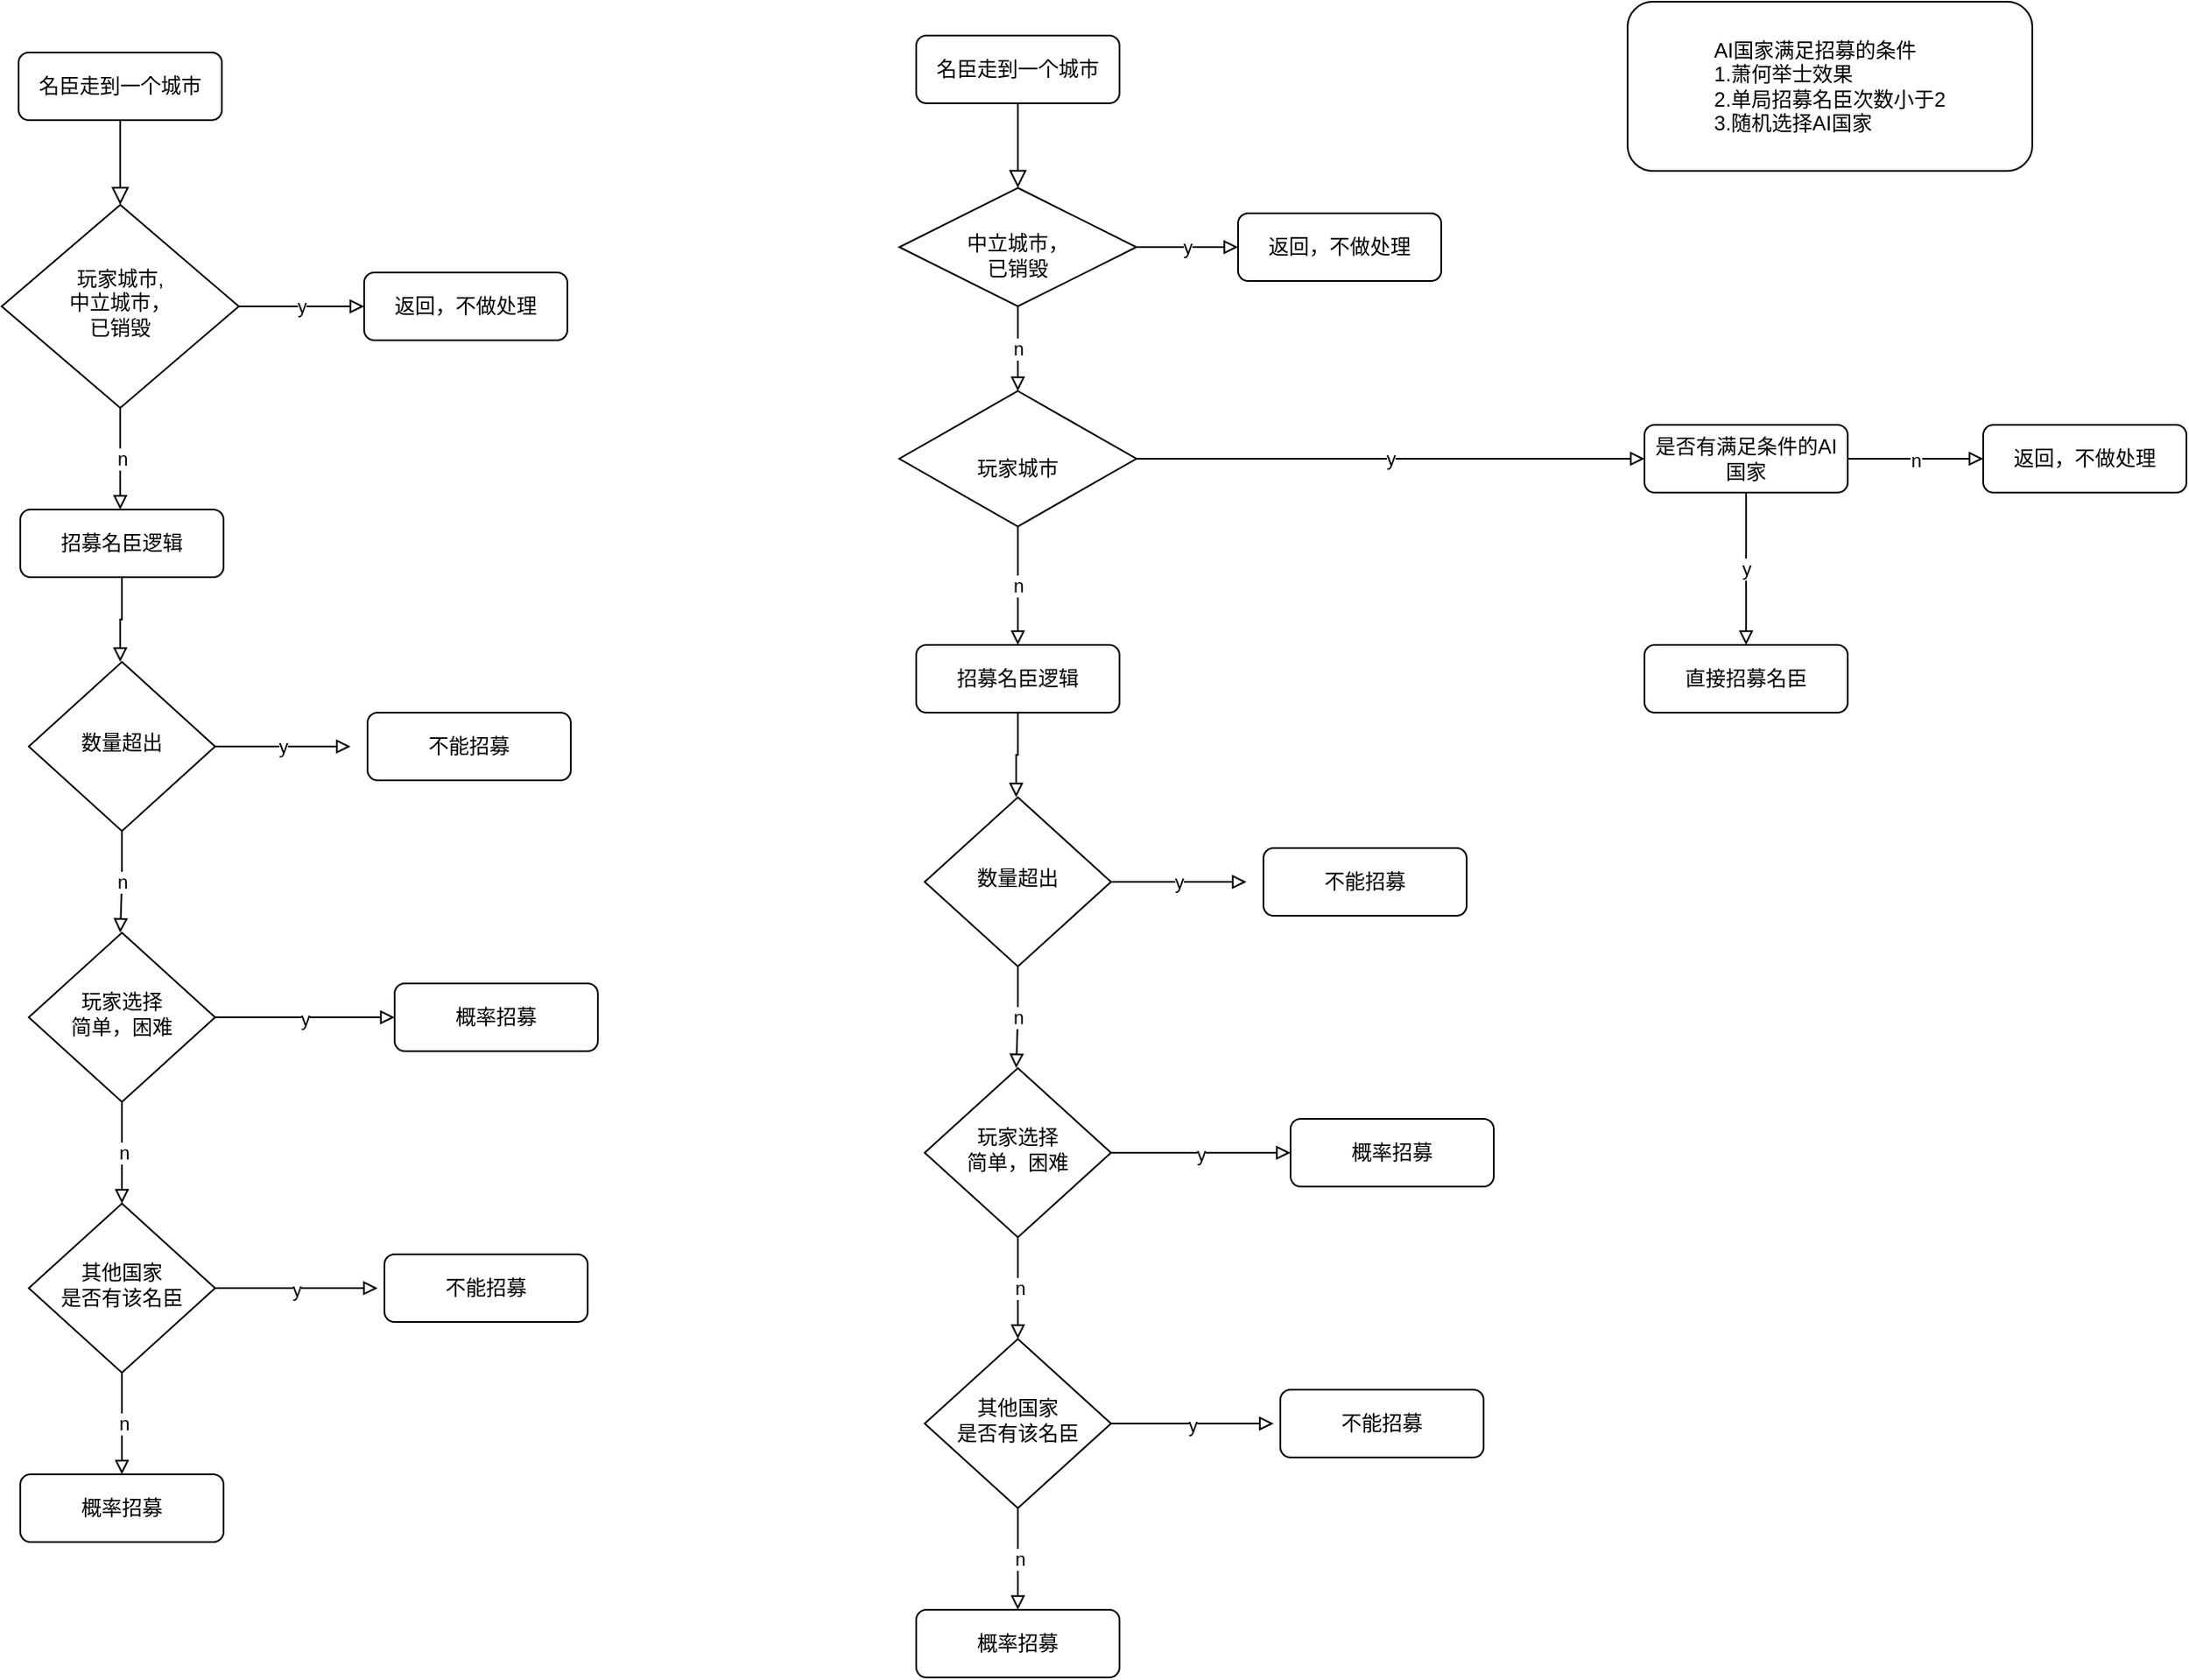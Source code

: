 <mxfile version="20.0.4" type="github">
  <diagram id="C5RBs43oDa-KdzZeNtuy" name="Page-1">
    <mxGraphModel dx="1422" dy="713" grid="1" gridSize="10" guides="1" tooltips="1" connect="1" arrows="1" fold="1" page="1" pageScale="1" pageWidth="827" pageHeight="1169" background="#ffffff" math="0" shadow="0">
      <root>
        <mxCell id="WIyWlLk6GJQsqaUBKTNV-0" />
        <mxCell id="WIyWlLk6GJQsqaUBKTNV-1" parent="WIyWlLk6GJQsqaUBKTNV-0" />
        <mxCell id="WIyWlLk6GJQsqaUBKTNV-2" value="" style="rounded=0;html=1;jettySize=auto;orthogonalLoop=1;fontSize=11;endArrow=block;endFill=0;endSize=8;strokeWidth=1;shadow=0;labelBackgroundColor=none;edgeStyle=orthogonalEdgeStyle;" parent="WIyWlLk6GJQsqaUBKTNV-1" source="WIyWlLk6GJQsqaUBKTNV-3" target="WIyWlLk6GJQsqaUBKTNV-6" edge="1">
          <mxGeometry relative="1" as="geometry" />
        </mxCell>
        <mxCell id="WIyWlLk6GJQsqaUBKTNV-3" value="名臣走到一个城市" style="rounded=1;whiteSpace=wrap;html=1;fontSize=12;glass=0;strokeWidth=1;shadow=0;" parent="WIyWlLk6GJQsqaUBKTNV-1" vertex="1">
          <mxGeometry x="150" y="80" width="120" height="40" as="geometry" />
        </mxCell>
        <mxCell id="c9j-OYmcgxdYEkMGAfNm-3" value="y" style="edgeStyle=orthogonalEdgeStyle;rounded=0;orthogonalLoop=1;jettySize=auto;html=1;entryX=0;entryY=0.5;entryDx=0;entryDy=0;startArrow=none;startFill=0;endArrow=block;endFill=0;strokeColor=default;" edge="1" parent="WIyWlLk6GJQsqaUBKTNV-1" source="WIyWlLk6GJQsqaUBKTNV-6" target="WIyWlLk6GJQsqaUBKTNV-7">
          <mxGeometry relative="1" as="geometry" />
        </mxCell>
        <mxCell id="c9j-OYmcgxdYEkMGAfNm-4" value="n" style="edgeStyle=orthogonalEdgeStyle;rounded=0;orthogonalLoop=1;jettySize=auto;html=1;startArrow=none;startFill=0;endArrow=block;endFill=0;strokeColor=default;" edge="1" parent="WIyWlLk6GJQsqaUBKTNV-1" source="WIyWlLk6GJQsqaUBKTNV-6">
          <mxGeometry relative="1" as="geometry">
            <mxPoint x="210" y="350" as="targetPoint" />
          </mxGeometry>
        </mxCell>
        <mxCell id="WIyWlLk6GJQsqaUBKTNV-6" value="玩家城市,&lt;br&gt;中立城市，&lt;br&gt;已销毁" style="rhombus;whiteSpace=wrap;html=1;shadow=0;fontFamily=Helvetica;fontSize=12;align=center;strokeWidth=1;spacing=6;spacingTop=-4;" parent="WIyWlLk6GJQsqaUBKTNV-1" vertex="1">
          <mxGeometry x="140" y="170" width="140" height="120" as="geometry" />
        </mxCell>
        <mxCell id="WIyWlLk6GJQsqaUBKTNV-7" value="返回，不做处理" style="rounded=1;whiteSpace=wrap;html=1;fontSize=12;glass=0;strokeWidth=1;shadow=0;" parent="WIyWlLk6GJQsqaUBKTNV-1" vertex="1">
          <mxGeometry x="354" y="210" width="120" height="40" as="geometry" />
        </mxCell>
        <mxCell id="c9j-OYmcgxdYEkMGAfNm-12" style="edgeStyle=orthogonalEdgeStyle;rounded=0;orthogonalLoop=1;jettySize=auto;html=1;startArrow=none;startFill=0;endArrow=block;endFill=0;strokeColor=default;" edge="1" parent="WIyWlLk6GJQsqaUBKTNV-1" source="c9j-OYmcgxdYEkMGAfNm-6">
          <mxGeometry relative="1" as="geometry">
            <mxPoint x="210" y="440" as="targetPoint" />
            <Array as="points">
              <mxPoint x="211" y="415" />
              <mxPoint x="210" y="415" />
            </Array>
          </mxGeometry>
        </mxCell>
        <mxCell id="c9j-OYmcgxdYEkMGAfNm-6" value="招募名臣逻辑" style="rounded=1;whiteSpace=wrap;html=1;fontSize=12;glass=0;strokeWidth=1;shadow=0;" vertex="1" parent="WIyWlLk6GJQsqaUBKTNV-1">
          <mxGeometry x="151" y="350" width="120" height="40" as="geometry" />
        </mxCell>
        <mxCell id="c9j-OYmcgxdYEkMGAfNm-9" value="y" style="edgeStyle=orthogonalEdgeStyle;rounded=0;orthogonalLoop=1;jettySize=auto;html=1;startArrow=none;startFill=0;endArrow=block;endFill=0;strokeColor=default;" edge="1" parent="WIyWlLk6GJQsqaUBKTNV-1">
          <mxGeometry relative="1" as="geometry">
            <mxPoint x="346" y="490" as="targetPoint" />
            <mxPoint x="266" y="490" as="sourcePoint" />
          </mxGeometry>
        </mxCell>
        <mxCell id="c9j-OYmcgxdYEkMGAfNm-10" value="不能招募" style="rounded=1;whiteSpace=wrap;html=1;fontSize=12;glass=0;strokeWidth=1;shadow=0;" vertex="1" parent="WIyWlLk6GJQsqaUBKTNV-1">
          <mxGeometry x="356" y="470" width="120" height="40" as="geometry" />
        </mxCell>
        <mxCell id="c9j-OYmcgxdYEkMGAfNm-13" value="n" style="edgeStyle=orthogonalEdgeStyle;rounded=0;orthogonalLoop=1;jettySize=auto;html=1;startArrow=none;startFill=0;endArrow=block;endFill=0;strokeColor=default;" edge="1" parent="WIyWlLk6GJQsqaUBKTNV-1" source="c9j-OYmcgxdYEkMGAfNm-11">
          <mxGeometry relative="1" as="geometry">
            <mxPoint x="210" y="600" as="targetPoint" />
          </mxGeometry>
        </mxCell>
        <mxCell id="c9j-OYmcgxdYEkMGAfNm-11" value="数量超出" style="rhombus;whiteSpace=wrap;html=1;shadow=0;fontFamily=Helvetica;fontSize=12;align=center;strokeWidth=1;spacing=6;spacingTop=-4;" vertex="1" parent="WIyWlLk6GJQsqaUBKTNV-1">
          <mxGeometry x="156" y="440" width="110" height="100" as="geometry" />
        </mxCell>
        <mxCell id="c9j-OYmcgxdYEkMGAfNm-15" value="y" style="edgeStyle=orthogonalEdgeStyle;rounded=0;orthogonalLoop=1;jettySize=auto;html=1;startArrow=none;startFill=0;endArrow=block;endFill=0;strokeColor=default;" edge="1" parent="WIyWlLk6GJQsqaUBKTNV-1" source="c9j-OYmcgxdYEkMGAfNm-14">
          <mxGeometry relative="1" as="geometry">
            <mxPoint x="372" y="650" as="targetPoint" />
          </mxGeometry>
        </mxCell>
        <mxCell id="c9j-OYmcgxdYEkMGAfNm-17" value="n" style="edgeStyle=orthogonalEdgeStyle;rounded=0;orthogonalLoop=1;jettySize=auto;html=1;startArrow=none;startFill=0;endArrow=block;endFill=0;strokeColor=default;" edge="1" parent="WIyWlLk6GJQsqaUBKTNV-1" source="c9j-OYmcgxdYEkMGAfNm-14">
          <mxGeometry relative="1" as="geometry">
            <mxPoint x="211" y="760" as="targetPoint" />
          </mxGeometry>
        </mxCell>
        <mxCell id="c9j-OYmcgxdYEkMGAfNm-14" value="玩家选择&lt;br&gt;简单，困难" style="rhombus;whiteSpace=wrap;html=1;shadow=0;fontFamily=Helvetica;fontSize=12;align=center;strokeWidth=1;spacing=6;spacingTop=-4;" vertex="1" parent="WIyWlLk6GJQsqaUBKTNV-1">
          <mxGeometry x="156" y="600" width="110" height="100" as="geometry" />
        </mxCell>
        <mxCell id="c9j-OYmcgxdYEkMGAfNm-16" value="概率招募" style="rounded=1;whiteSpace=wrap;html=1;fontSize=12;glass=0;strokeWidth=1;shadow=0;" vertex="1" parent="WIyWlLk6GJQsqaUBKTNV-1">
          <mxGeometry x="372" y="630" width="120" height="40" as="geometry" />
        </mxCell>
        <mxCell id="c9j-OYmcgxdYEkMGAfNm-19" value="y" style="edgeStyle=orthogonalEdgeStyle;rounded=0;orthogonalLoop=1;jettySize=auto;html=1;startArrow=none;startFill=0;endArrow=block;endFill=0;strokeColor=default;" edge="1" parent="WIyWlLk6GJQsqaUBKTNV-1" source="c9j-OYmcgxdYEkMGAfNm-18">
          <mxGeometry relative="1" as="geometry">
            <mxPoint x="362" y="810" as="targetPoint" />
          </mxGeometry>
        </mxCell>
        <mxCell id="c9j-OYmcgxdYEkMGAfNm-22" value="n" style="edgeStyle=orthogonalEdgeStyle;rounded=0;orthogonalLoop=1;jettySize=auto;html=1;startArrow=none;startFill=0;endArrow=block;endFill=0;strokeColor=default;" edge="1" parent="WIyWlLk6GJQsqaUBKTNV-1" source="c9j-OYmcgxdYEkMGAfNm-18">
          <mxGeometry relative="1" as="geometry">
            <mxPoint x="211" y="920" as="targetPoint" />
          </mxGeometry>
        </mxCell>
        <mxCell id="c9j-OYmcgxdYEkMGAfNm-18" value="其他国家&lt;br&gt;是否有该名臣" style="rhombus;whiteSpace=wrap;html=1;shadow=0;fontFamily=Helvetica;fontSize=12;align=center;strokeWidth=1;spacing=6;spacingTop=-4;" vertex="1" parent="WIyWlLk6GJQsqaUBKTNV-1">
          <mxGeometry x="156" y="760" width="110" height="100" as="geometry" />
        </mxCell>
        <mxCell id="c9j-OYmcgxdYEkMGAfNm-20" value="不能招募" style="rounded=1;whiteSpace=wrap;html=1;fontSize=12;glass=0;strokeWidth=1;shadow=0;" vertex="1" parent="WIyWlLk6GJQsqaUBKTNV-1">
          <mxGeometry x="366" y="790" width="120" height="40" as="geometry" />
        </mxCell>
        <mxCell id="c9j-OYmcgxdYEkMGAfNm-21" value="概率招募" style="rounded=1;whiteSpace=wrap;html=1;fontSize=12;glass=0;strokeWidth=1;shadow=0;" vertex="1" parent="WIyWlLk6GJQsqaUBKTNV-1">
          <mxGeometry x="151" y="920" width="120" height="40" as="geometry" />
        </mxCell>
        <mxCell id="c9j-OYmcgxdYEkMGAfNm-23" value="" style="rounded=0;html=1;jettySize=auto;orthogonalLoop=1;fontSize=11;endArrow=block;endFill=0;endSize=8;strokeWidth=1;shadow=0;labelBackgroundColor=none;edgeStyle=orthogonalEdgeStyle;" edge="1" parent="WIyWlLk6GJQsqaUBKTNV-1" source="c9j-OYmcgxdYEkMGAfNm-24" target="c9j-OYmcgxdYEkMGAfNm-27">
          <mxGeometry relative="1" as="geometry" />
        </mxCell>
        <mxCell id="c9j-OYmcgxdYEkMGAfNm-24" value="名臣走到一个城市" style="rounded=1;whiteSpace=wrap;html=1;fontSize=12;glass=0;strokeWidth=1;shadow=0;" vertex="1" parent="WIyWlLk6GJQsqaUBKTNV-1">
          <mxGeometry x="680" y="70" width="120" height="40" as="geometry" />
        </mxCell>
        <mxCell id="c9j-OYmcgxdYEkMGAfNm-25" value="y" style="edgeStyle=orthogonalEdgeStyle;rounded=0;orthogonalLoop=1;jettySize=auto;html=1;entryX=0;entryY=0.5;entryDx=0;entryDy=0;startArrow=none;startFill=0;endArrow=block;endFill=0;strokeColor=default;" edge="1" parent="WIyWlLk6GJQsqaUBKTNV-1" source="c9j-OYmcgxdYEkMGAfNm-27" target="c9j-OYmcgxdYEkMGAfNm-28">
          <mxGeometry relative="1" as="geometry" />
        </mxCell>
        <mxCell id="c9j-OYmcgxdYEkMGAfNm-45" value="n" style="edgeStyle=orthogonalEdgeStyle;rounded=0;orthogonalLoop=1;jettySize=auto;html=1;entryX=0.5;entryY=0;entryDx=0;entryDy=0;startArrow=none;startFill=0;endArrow=block;endFill=0;strokeColor=default;" edge="1" parent="WIyWlLk6GJQsqaUBKTNV-1" source="c9j-OYmcgxdYEkMGAfNm-27" target="c9j-OYmcgxdYEkMGAfNm-44">
          <mxGeometry relative="1" as="geometry" />
        </mxCell>
        <mxCell id="c9j-OYmcgxdYEkMGAfNm-27" value="&lt;br&gt;中立城市，&lt;br&gt;已销毁" style="rhombus;whiteSpace=wrap;html=1;shadow=0;fontFamily=Helvetica;fontSize=12;align=center;strokeWidth=1;spacing=6;spacingTop=-4;" vertex="1" parent="WIyWlLk6GJQsqaUBKTNV-1">
          <mxGeometry x="670" y="160" width="140" height="70" as="geometry" />
        </mxCell>
        <mxCell id="c9j-OYmcgxdYEkMGAfNm-28" value="返回，不做处理" style="rounded=1;whiteSpace=wrap;html=1;fontSize=12;glass=0;strokeWidth=1;shadow=0;" vertex="1" parent="WIyWlLk6GJQsqaUBKTNV-1">
          <mxGeometry x="870" y="175" width="120" height="40" as="geometry" />
        </mxCell>
        <mxCell id="c9j-OYmcgxdYEkMGAfNm-30" value="直接招募名臣" style="rounded=1;whiteSpace=wrap;html=1;fontSize=12;glass=0;strokeWidth=1;shadow=0;" vertex="1" parent="WIyWlLk6GJQsqaUBKTNV-1">
          <mxGeometry x="1110" y="430" width="120" height="40" as="geometry" />
        </mxCell>
        <mxCell id="c9j-OYmcgxdYEkMGAfNm-54" value="y" style="edgeStyle=orthogonalEdgeStyle;rounded=0;orthogonalLoop=1;jettySize=auto;html=1;startArrow=none;startFill=0;endArrow=block;endFill=0;strokeColor=default;entryX=0;entryY=0.5;entryDx=0;entryDy=0;" edge="1" parent="WIyWlLk6GJQsqaUBKTNV-1" source="c9j-OYmcgxdYEkMGAfNm-44" target="c9j-OYmcgxdYEkMGAfNm-47">
          <mxGeometry relative="1" as="geometry">
            <mxPoint x="1070" y="320" as="targetPoint" />
          </mxGeometry>
        </mxCell>
        <mxCell id="c9j-OYmcgxdYEkMGAfNm-70" value="n" style="edgeStyle=orthogonalEdgeStyle;rounded=0;orthogonalLoop=1;jettySize=auto;html=1;entryX=0.5;entryY=0;entryDx=0;entryDy=0;startArrow=none;startFill=0;endArrow=block;endFill=0;strokeColor=default;" edge="1" parent="WIyWlLk6GJQsqaUBKTNV-1" source="c9j-OYmcgxdYEkMGAfNm-44" target="c9j-OYmcgxdYEkMGAfNm-56">
          <mxGeometry relative="1" as="geometry" />
        </mxCell>
        <mxCell id="c9j-OYmcgxdYEkMGAfNm-44" value="&lt;br&gt;玩家城市" style="rhombus;whiteSpace=wrap;html=1;shadow=0;fontFamily=Helvetica;fontSize=12;align=center;strokeWidth=1;spacing=6;spacingTop=-4;" vertex="1" parent="WIyWlLk6GJQsqaUBKTNV-1">
          <mxGeometry x="670" y="280" width="140" height="80" as="geometry" />
        </mxCell>
        <mxCell id="c9j-OYmcgxdYEkMGAfNm-49" value="n" style="edgeStyle=orthogonalEdgeStyle;rounded=0;orthogonalLoop=1;jettySize=auto;html=1;startArrow=none;startFill=0;endArrow=block;endFill=0;strokeColor=default;" edge="1" parent="WIyWlLk6GJQsqaUBKTNV-1" source="c9j-OYmcgxdYEkMGAfNm-47">
          <mxGeometry relative="1" as="geometry">
            <mxPoint x="1310" y="320" as="targetPoint" />
          </mxGeometry>
        </mxCell>
        <mxCell id="c9j-OYmcgxdYEkMGAfNm-52" value="y" style="edgeStyle=orthogonalEdgeStyle;rounded=0;orthogonalLoop=1;jettySize=auto;html=1;entryX=0.5;entryY=0;entryDx=0;entryDy=0;startArrow=none;startFill=0;endArrow=block;endFill=0;strokeColor=default;" edge="1" parent="WIyWlLk6GJQsqaUBKTNV-1" source="c9j-OYmcgxdYEkMGAfNm-47" target="c9j-OYmcgxdYEkMGAfNm-30">
          <mxGeometry relative="1" as="geometry" />
        </mxCell>
        <mxCell id="c9j-OYmcgxdYEkMGAfNm-47" value="是否有满足条件的AI国家" style="rounded=1;whiteSpace=wrap;html=1;fontSize=12;glass=0;strokeWidth=1;shadow=0;" vertex="1" parent="WIyWlLk6GJQsqaUBKTNV-1">
          <mxGeometry x="1110" y="300" width="120" height="40" as="geometry" />
        </mxCell>
        <mxCell id="c9j-OYmcgxdYEkMGAfNm-50" value="返回，不做处理" style="rounded=1;whiteSpace=wrap;html=1;fontSize=12;glass=0;strokeWidth=1;shadow=0;" vertex="1" parent="WIyWlLk6GJQsqaUBKTNV-1">
          <mxGeometry x="1310" y="300" width="120" height="40" as="geometry" />
        </mxCell>
        <mxCell id="c9j-OYmcgxdYEkMGAfNm-53" value="&lt;div style=&quot;text-align: justify;&quot;&gt;&lt;span style=&quot;background-color: initial;&quot;&gt;AI国家满足招募的条件&lt;/span&gt;&lt;/div&gt;&lt;div style=&quot;text-align: justify;&quot;&gt;&lt;span style=&quot;background-color: initial;&quot;&gt;1.萧何举士效果&lt;/span&gt;&lt;/div&gt;&lt;div style=&quot;text-align: justify;&quot;&gt;&lt;span style=&quot;background-color: initial;&quot;&gt;2.单局招募名臣次数小于2&lt;/span&gt;&lt;/div&gt;&lt;div style=&quot;text-align: justify;&quot;&gt;&lt;span style=&quot;background-color: initial;&quot;&gt;3.随机选择AI国家&lt;/span&gt;&lt;/div&gt;" style="rounded=1;whiteSpace=wrap;html=1;fontSize=12;glass=0;strokeWidth=1;shadow=0;align=center;" vertex="1" parent="WIyWlLk6GJQsqaUBKTNV-1">
          <mxGeometry x="1100" y="50" width="239" height="100" as="geometry" />
        </mxCell>
        <mxCell id="c9j-OYmcgxdYEkMGAfNm-55" style="edgeStyle=orthogonalEdgeStyle;rounded=0;orthogonalLoop=1;jettySize=auto;html=1;startArrow=none;startFill=0;endArrow=block;endFill=0;strokeColor=default;" edge="1" parent="WIyWlLk6GJQsqaUBKTNV-1" source="c9j-OYmcgxdYEkMGAfNm-56">
          <mxGeometry relative="1" as="geometry">
            <mxPoint x="739" y="520" as="targetPoint" />
            <Array as="points">
              <mxPoint x="740" y="495" />
              <mxPoint x="739" y="495" />
            </Array>
          </mxGeometry>
        </mxCell>
        <mxCell id="c9j-OYmcgxdYEkMGAfNm-56" value="招募名臣逻辑" style="rounded=1;whiteSpace=wrap;html=1;fontSize=12;glass=0;strokeWidth=1;shadow=0;" vertex="1" parent="WIyWlLk6GJQsqaUBKTNV-1">
          <mxGeometry x="680" y="430" width="120" height="40" as="geometry" />
        </mxCell>
        <mxCell id="c9j-OYmcgxdYEkMGAfNm-57" value="y" style="edgeStyle=orthogonalEdgeStyle;rounded=0;orthogonalLoop=1;jettySize=auto;html=1;startArrow=none;startFill=0;endArrow=block;endFill=0;strokeColor=default;" edge="1" parent="WIyWlLk6GJQsqaUBKTNV-1">
          <mxGeometry relative="1" as="geometry">
            <mxPoint x="875" y="570" as="targetPoint" />
            <mxPoint x="795" y="570" as="sourcePoint" />
          </mxGeometry>
        </mxCell>
        <mxCell id="c9j-OYmcgxdYEkMGAfNm-58" value="不能招募" style="rounded=1;whiteSpace=wrap;html=1;fontSize=12;glass=0;strokeWidth=1;shadow=0;" vertex="1" parent="WIyWlLk6GJQsqaUBKTNV-1">
          <mxGeometry x="885" y="550" width="120" height="40" as="geometry" />
        </mxCell>
        <mxCell id="c9j-OYmcgxdYEkMGAfNm-59" value="n" style="edgeStyle=orthogonalEdgeStyle;rounded=0;orthogonalLoop=1;jettySize=auto;html=1;startArrow=none;startFill=0;endArrow=block;endFill=0;strokeColor=default;" edge="1" parent="WIyWlLk6GJQsqaUBKTNV-1" source="c9j-OYmcgxdYEkMGAfNm-60">
          <mxGeometry relative="1" as="geometry">
            <mxPoint x="739" y="680" as="targetPoint" />
          </mxGeometry>
        </mxCell>
        <mxCell id="c9j-OYmcgxdYEkMGAfNm-60" value="数量超出" style="rhombus;whiteSpace=wrap;html=1;shadow=0;fontFamily=Helvetica;fontSize=12;align=center;strokeWidth=1;spacing=6;spacingTop=-4;" vertex="1" parent="WIyWlLk6GJQsqaUBKTNV-1">
          <mxGeometry x="685" y="520" width="110" height="100" as="geometry" />
        </mxCell>
        <mxCell id="c9j-OYmcgxdYEkMGAfNm-61" value="y" style="edgeStyle=orthogonalEdgeStyle;rounded=0;orthogonalLoop=1;jettySize=auto;html=1;startArrow=none;startFill=0;endArrow=block;endFill=0;strokeColor=default;" edge="1" parent="WIyWlLk6GJQsqaUBKTNV-1" source="c9j-OYmcgxdYEkMGAfNm-63">
          <mxGeometry relative="1" as="geometry">
            <mxPoint x="901" y="730" as="targetPoint" />
          </mxGeometry>
        </mxCell>
        <mxCell id="c9j-OYmcgxdYEkMGAfNm-62" value="n" style="edgeStyle=orthogonalEdgeStyle;rounded=0;orthogonalLoop=1;jettySize=auto;html=1;startArrow=none;startFill=0;endArrow=block;endFill=0;strokeColor=default;" edge="1" parent="WIyWlLk6GJQsqaUBKTNV-1" source="c9j-OYmcgxdYEkMGAfNm-63">
          <mxGeometry relative="1" as="geometry">
            <mxPoint x="740" y="840" as="targetPoint" />
          </mxGeometry>
        </mxCell>
        <mxCell id="c9j-OYmcgxdYEkMGAfNm-63" value="玩家选择&lt;br&gt;简单，困难" style="rhombus;whiteSpace=wrap;html=1;shadow=0;fontFamily=Helvetica;fontSize=12;align=center;strokeWidth=1;spacing=6;spacingTop=-4;" vertex="1" parent="WIyWlLk6GJQsqaUBKTNV-1">
          <mxGeometry x="685" y="680" width="110" height="100" as="geometry" />
        </mxCell>
        <mxCell id="c9j-OYmcgxdYEkMGAfNm-64" value="概率招募" style="rounded=1;whiteSpace=wrap;html=1;fontSize=12;glass=0;strokeWidth=1;shadow=0;" vertex="1" parent="WIyWlLk6GJQsqaUBKTNV-1">
          <mxGeometry x="901" y="710" width="120" height="40" as="geometry" />
        </mxCell>
        <mxCell id="c9j-OYmcgxdYEkMGAfNm-65" value="y" style="edgeStyle=orthogonalEdgeStyle;rounded=0;orthogonalLoop=1;jettySize=auto;html=1;startArrow=none;startFill=0;endArrow=block;endFill=0;strokeColor=default;" edge="1" parent="WIyWlLk6GJQsqaUBKTNV-1" source="c9j-OYmcgxdYEkMGAfNm-67">
          <mxGeometry relative="1" as="geometry">
            <mxPoint x="891" y="890" as="targetPoint" />
          </mxGeometry>
        </mxCell>
        <mxCell id="c9j-OYmcgxdYEkMGAfNm-66" value="n" style="edgeStyle=orthogonalEdgeStyle;rounded=0;orthogonalLoop=1;jettySize=auto;html=1;startArrow=none;startFill=0;endArrow=block;endFill=0;strokeColor=default;" edge="1" parent="WIyWlLk6GJQsqaUBKTNV-1" source="c9j-OYmcgxdYEkMGAfNm-67">
          <mxGeometry relative="1" as="geometry">
            <mxPoint x="740" y="1000" as="targetPoint" />
          </mxGeometry>
        </mxCell>
        <mxCell id="c9j-OYmcgxdYEkMGAfNm-67" value="其他国家&lt;br&gt;是否有该名臣" style="rhombus;whiteSpace=wrap;html=1;shadow=0;fontFamily=Helvetica;fontSize=12;align=center;strokeWidth=1;spacing=6;spacingTop=-4;" vertex="1" parent="WIyWlLk6GJQsqaUBKTNV-1">
          <mxGeometry x="685" y="840" width="110" height="100" as="geometry" />
        </mxCell>
        <mxCell id="c9j-OYmcgxdYEkMGAfNm-68" value="不能招募" style="rounded=1;whiteSpace=wrap;html=1;fontSize=12;glass=0;strokeWidth=1;shadow=0;" vertex="1" parent="WIyWlLk6GJQsqaUBKTNV-1">
          <mxGeometry x="895" y="870" width="120" height="40" as="geometry" />
        </mxCell>
        <mxCell id="c9j-OYmcgxdYEkMGAfNm-69" value="概率招募" style="rounded=1;whiteSpace=wrap;html=1;fontSize=12;glass=0;strokeWidth=1;shadow=0;" vertex="1" parent="WIyWlLk6GJQsqaUBKTNV-1">
          <mxGeometry x="680" y="1000" width="120" height="40" as="geometry" />
        </mxCell>
      </root>
    </mxGraphModel>
  </diagram>
</mxfile>

